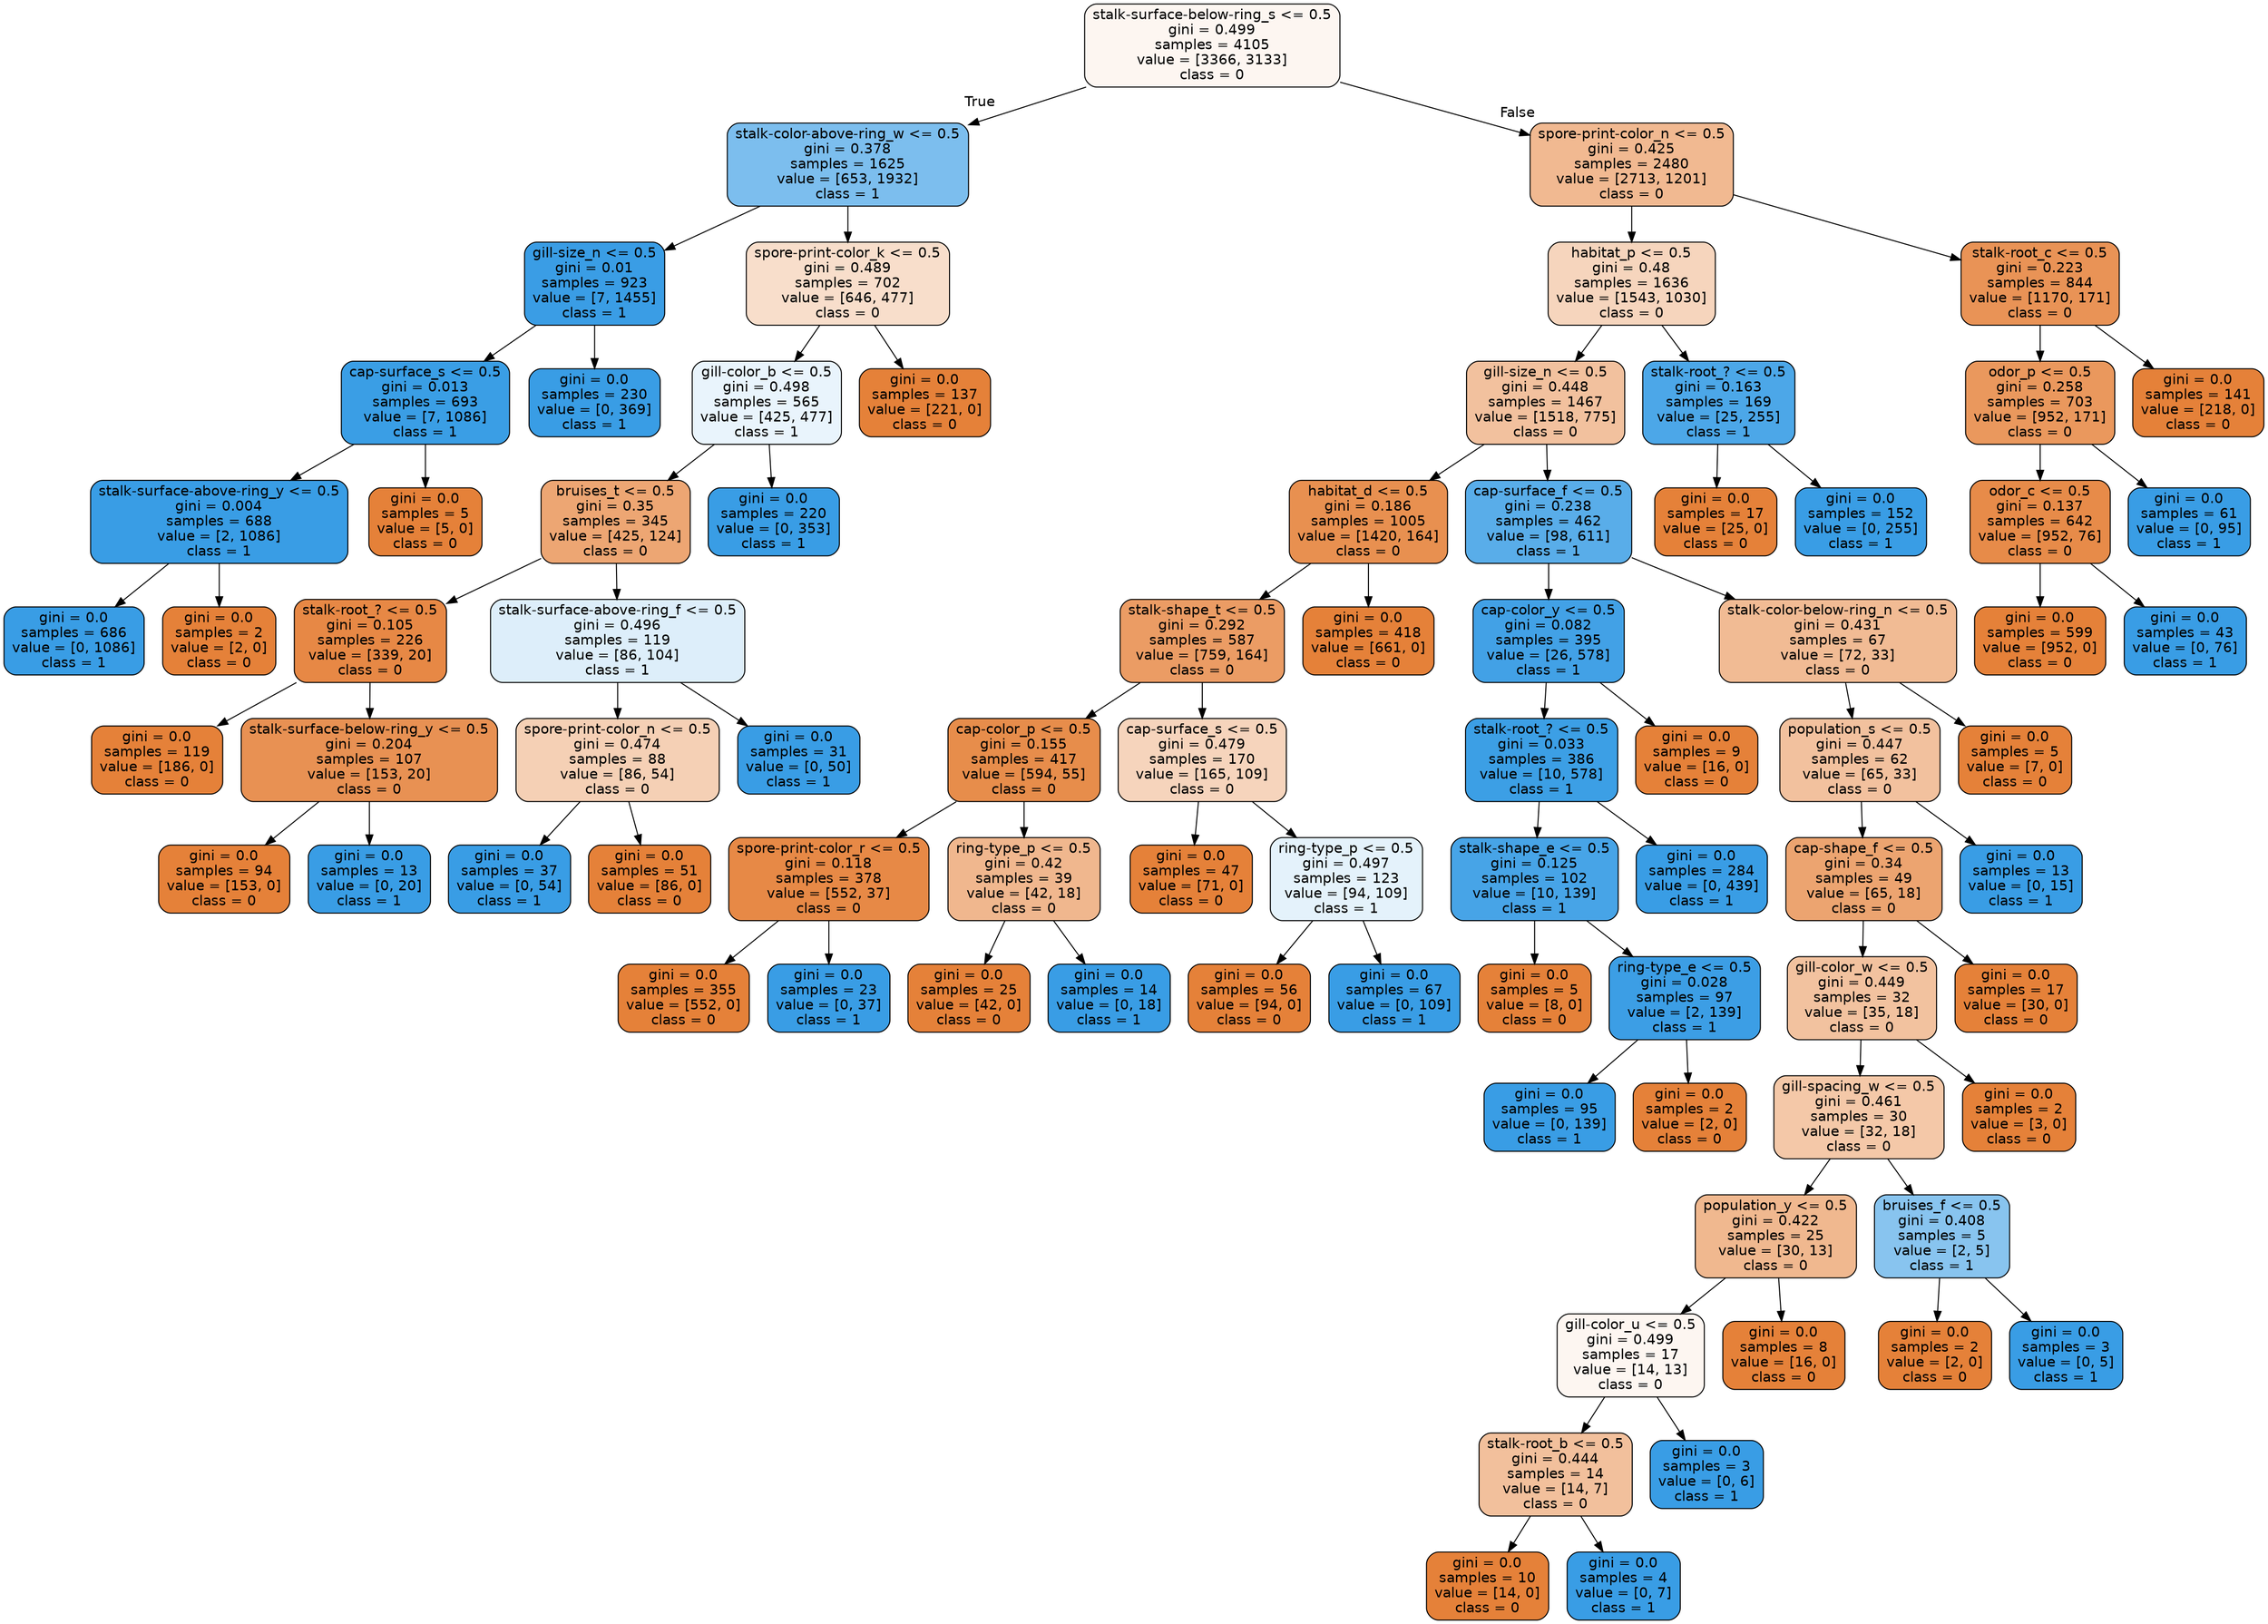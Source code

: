 digraph Tree {
node [shape=box, style="filled, rounded", color="black", fontname="helvetica"] ;
edge [fontname="helvetica"] ;
0 [label="stalk-surface-below-ring_s <= 0.5\ngini = 0.499\nsamples = 4105\nvalue = [3366, 3133]\nclass = 0", fillcolor="#fdf6f1"] ;
1 [label="stalk-color-above-ring_w <= 0.5\ngini = 0.378\nsamples = 1625\nvalue = [653, 1932]\nclass = 1", fillcolor="#7cbeee"] ;
0 -> 1 [labeldistance=2.5, labelangle=45, headlabel="True"] ;
2 [label="gill-size_n <= 0.5\ngini = 0.01\nsamples = 923\nvalue = [7, 1455]\nclass = 1", fillcolor="#3a9de5"] ;
1 -> 2 ;
3 [label="cap-surface_s <= 0.5\ngini = 0.013\nsamples = 693\nvalue = [7, 1086]\nclass = 1", fillcolor="#3a9ee5"] ;
2 -> 3 ;
4 [label="stalk-surface-above-ring_y <= 0.5\ngini = 0.004\nsamples = 688\nvalue = [2, 1086]\nclass = 1", fillcolor="#399de5"] ;
3 -> 4 ;
5 [label="gini = 0.0\nsamples = 686\nvalue = [0, 1086]\nclass = 1", fillcolor="#399de5"] ;
4 -> 5 ;
6 [label="gini = 0.0\nsamples = 2\nvalue = [2, 0]\nclass = 0", fillcolor="#e58139"] ;
4 -> 6 ;
7 [label="gini = 0.0\nsamples = 5\nvalue = [5, 0]\nclass = 0", fillcolor="#e58139"] ;
3 -> 7 ;
8 [label="gini = 0.0\nsamples = 230\nvalue = [0, 369]\nclass = 1", fillcolor="#399de5"] ;
2 -> 8 ;
9 [label="spore-print-color_k <= 0.5\ngini = 0.489\nsamples = 702\nvalue = [646, 477]\nclass = 0", fillcolor="#f8decb"] ;
1 -> 9 ;
10 [label="gill-color_b <= 0.5\ngini = 0.498\nsamples = 565\nvalue = [425, 477]\nclass = 1", fillcolor="#e9f4fc"] ;
9 -> 10 ;
11 [label="bruises_t <= 0.5\ngini = 0.35\nsamples = 345\nvalue = [425, 124]\nclass = 0", fillcolor="#eda673"] ;
10 -> 11 ;
12 [label="stalk-root_? <= 0.5\ngini = 0.105\nsamples = 226\nvalue = [339, 20]\nclass = 0", fillcolor="#e78845"] ;
11 -> 12 ;
13 [label="gini = 0.0\nsamples = 119\nvalue = [186, 0]\nclass = 0", fillcolor="#e58139"] ;
12 -> 13 ;
14 [label="stalk-surface-below-ring_y <= 0.5\ngini = 0.204\nsamples = 107\nvalue = [153, 20]\nclass = 0", fillcolor="#e89153"] ;
12 -> 14 ;
15 [label="gini = 0.0\nsamples = 94\nvalue = [153, 0]\nclass = 0", fillcolor="#e58139"] ;
14 -> 15 ;
16 [label="gini = 0.0\nsamples = 13\nvalue = [0, 20]\nclass = 1", fillcolor="#399de5"] ;
14 -> 16 ;
17 [label="stalk-surface-above-ring_f <= 0.5\ngini = 0.496\nsamples = 119\nvalue = [86, 104]\nclass = 1", fillcolor="#ddeefa"] ;
11 -> 17 ;
18 [label="spore-print-color_n <= 0.5\ngini = 0.474\nsamples = 88\nvalue = [86, 54]\nclass = 0", fillcolor="#f5d0b5"] ;
17 -> 18 ;
19 [label="gini = 0.0\nsamples = 37\nvalue = [0, 54]\nclass = 1", fillcolor="#399de5"] ;
18 -> 19 ;
20 [label="gini = 0.0\nsamples = 51\nvalue = [86, 0]\nclass = 0", fillcolor="#e58139"] ;
18 -> 20 ;
21 [label="gini = 0.0\nsamples = 31\nvalue = [0, 50]\nclass = 1", fillcolor="#399de5"] ;
17 -> 21 ;
22 [label="gini = 0.0\nsamples = 220\nvalue = [0, 353]\nclass = 1", fillcolor="#399de5"] ;
10 -> 22 ;
23 [label="gini = 0.0\nsamples = 137\nvalue = [221, 0]\nclass = 0", fillcolor="#e58139"] ;
9 -> 23 ;
24 [label="spore-print-color_n <= 0.5\ngini = 0.425\nsamples = 2480\nvalue = [2713, 1201]\nclass = 0", fillcolor="#f1b991"] ;
0 -> 24 [labeldistance=2.5, labelangle=-45, headlabel="False"] ;
25 [label="habitat_p <= 0.5\ngini = 0.48\nsamples = 1636\nvalue = [1543, 1030]\nclass = 0", fillcolor="#f6d5bd"] ;
24 -> 25 ;
26 [label="gill-size_n <= 0.5\ngini = 0.448\nsamples = 1467\nvalue = [1518, 775]\nclass = 0", fillcolor="#f2c19e"] ;
25 -> 26 ;
27 [label="habitat_d <= 0.5\ngini = 0.186\nsamples = 1005\nvalue = [1420, 164]\nclass = 0", fillcolor="#e89050"] ;
26 -> 27 ;
28 [label="stalk-shape_t <= 0.5\ngini = 0.292\nsamples = 587\nvalue = [759, 164]\nclass = 0", fillcolor="#eb9c64"] ;
27 -> 28 ;
29 [label="cap-color_p <= 0.5\ngini = 0.155\nsamples = 417\nvalue = [594, 55]\nclass = 0", fillcolor="#e78d4b"] ;
28 -> 29 ;
30 [label="spore-print-color_r <= 0.5\ngini = 0.118\nsamples = 378\nvalue = [552, 37]\nclass = 0", fillcolor="#e78946"] ;
29 -> 30 ;
31 [label="gini = 0.0\nsamples = 355\nvalue = [552, 0]\nclass = 0", fillcolor="#e58139"] ;
30 -> 31 ;
32 [label="gini = 0.0\nsamples = 23\nvalue = [0, 37]\nclass = 1", fillcolor="#399de5"] ;
30 -> 32 ;
33 [label="ring-type_p <= 0.5\ngini = 0.42\nsamples = 39\nvalue = [42, 18]\nclass = 0", fillcolor="#f0b78e"] ;
29 -> 33 ;
34 [label="gini = 0.0\nsamples = 25\nvalue = [42, 0]\nclass = 0", fillcolor="#e58139"] ;
33 -> 34 ;
35 [label="gini = 0.0\nsamples = 14\nvalue = [0, 18]\nclass = 1", fillcolor="#399de5"] ;
33 -> 35 ;
36 [label="cap-surface_s <= 0.5\ngini = 0.479\nsamples = 170\nvalue = [165, 109]\nclass = 0", fillcolor="#f6d4bc"] ;
28 -> 36 ;
37 [label="gini = 0.0\nsamples = 47\nvalue = [71, 0]\nclass = 0", fillcolor="#e58139"] ;
36 -> 37 ;
38 [label="ring-type_p <= 0.5\ngini = 0.497\nsamples = 123\nvalue = [94, 109]\nclass = 1", fillcolor="#e4f2fb"] ;
36 -> 38 ;
39 [label="gini = 0.0\nsamples = 56\nvalue = [94, 0]\nclass = 0", fillcolor="#e58139"] ;
38 -> 39 ;
40 [label="gini = 0.0\nsamples = 67\nvalue = [0, 109]\nclass = 1", fillcolor="#399de5"] ;
38 -> 40 ;
41 [label="gini = 0.0\nsamples = 418\nvalue = [661, 0]\nclass = 0", fillcolor="#e58139"] ;
27 -> 41 ;
42 [label="cap-surface_f <= 0.5\ngini = 0.238\nsamples = 462\nvalue = [98, 611]\nclass = 1", fillcolor="#59ade9"] ;
26 -> 42 ;
43 [label="cap-color_y <= 0.5\ngini = 0.082\nsamples = 395\nvalue = [26, 578]\nclass = 1", fillcolor="#42a1e6"] ;
42 -> 43 ;
44 [label="stalk-root_? <= 0.5\ngini = 0.033\nsamples = 386\nvalue = [10, 578]\nclass = 1", fillcolor="#3c9fe5"] ;
43 -> 44 ;
45 [label="stalk-shape_e <= 0.5\ngini = 0.125\nsamples = 102\nvalue = [10, 139]\nclass = 1", fillcolor="#47a4e7"] ;
44 -> 45 ;
46 [label="gini = 0.0\nsamples = 5\nvalue = [8, 0]\nclass = 0", fillcolor="#e58139"] ;
45 -> 46 ;
47 [label="ring-type_e <= 0.5\ngini = 0.028\nsamples = 97\nvalue = [2, 139]\nclass = 1", fillcolor="#3c9ee5"] ;
45 -> 47 ;
48 [label="gini = 0.0\nsamples = 95\nvalue = [0, 139]\nclass = 1", fillcolor="#399de5"] ;
47 -> 48 ;
49 [label="gini = 0.0\nsamples = 2\nvalue = [2, 0]\nclass = 0", fillcolor="#e58139"] ;
47 -> 49 ;
50 [label="gini = 0.0\nsamples = 284\nvalue = [0, 439]\nclass = 1", fillcolor="#399de5"] ;
44 -> 50 ;
51 [label="gini = 0.0\nsamples = 9\nvalue = [16, 0]\nclass = 0", fillcolor="#e58139"] ;
43 -> 51 ;
52 [label="stalk-color-below-ring_n <= 0.5\ngini = 0.431\nsamples = 67\nvalue = [72, 33]\nclass = 0", fillcolor="#f1bb94"] ;
42 -> 52 ;
53 [label="population_s <= 0.5\ngini = 0.447\nsamples = 62\nvalue = [65, 33]\nclass = 0", fillcolor="#f2c19e"] ;
52 -> 53 ;
54 [label="cap-shape_f <= 0.5\ngini = 0.34\nsamples = 49\nvalue = [65, 18]\nclass = 0", fillcolor="#eca470"] ;
53 -> 54 ;
55 [label="gill-color_w <= 0.5\ngini = 0.449\nsamples = 32\nvalue = [35, 18]\nclass = 0", fillcolor="#f2c29f"] ;
54 -> 55 ;
56 [label="gill-spacing_w <= 0.5\ngini = 0.461\nsamples = 30\nvalue = [32, 18]\nclass = 0", fillcolor="#f4c8a8"] ;
55 -> 56 ;
57 [label="population_y <= 0.5\ngini = 0.422\nsamples = 25\nvalue = [30, 13]\nclass = 0", fillcolor="#f0b88f"] ;
56 -> 57 ;
58 [label="gill-color_u <= 0.5\ngini = 0.499\nsamples = 17\nvalue = [14, 13]\nclass = 0", fillcolor="#fdf6f1"] ;
57 -> 58 ;
59 [label="stalk-root_b <= 0.5\ngini = 0.444\nsamples = 14\nvalue = [14, 7]\nclass = 0", fillcolor="#f2c09c"] ;
58 -> 59 ;
60 [label="gini = 0.0\nsamples = 10\nvalue = [14, 0]\nclass = 0", fillcolor="#e58139"] ;
59 -> 60 ;
61 [label="gini = 0.0\nsamples = 4\nvalue = [0, 7]\nclass = 1", fillcolor="#399de5"] ;
59 -> 61 ;
62 [label="gini = 0.0\nsamples = 3\nvalue = [0, 6]\nclass = 1", fillcolor="#399de5"] ;
58 -> 62 ;
63 [label="gini = 0.0\nsamples = 8\nvalue = [16, 0]\nclass = 0", fillcolor="#e58139"] ;
57 -> 63 ;
64 [label="bruises_f <= 0.5\ngini = 0.408\nsamples = 5\nvalue = [2, 5]\nclass = 1", fillcolor="#88c4ef"] ;
56 -> 64 ;
65 [label="gini = 0.0\nsamples = 2\nvalue = [2, 0]\nclass = 0", fillcolor="#e58139"] ;
64 -> 65 ;
66 [label="gini = 0.0\nsamples = 3\nvalue = [0, 5]\nclass = 1", fillcolor="#399de5"] ;
64 -> 66 ;
67 [label="gini = 0.0\nsamples = 2\nvalue = [3, 0]\nclass = 0", fillcolor="#e58139"] ;
55 -> 67 ;
68 [label="gini = 0.0\nsamples = 17\nvalue = [30, 0]\nclass = 0", fillcolor="#e58139"] ;
54 -> 68 ;
69 [label="gini = 0.0\nsamples = 13\nvalue = [0, 15]\nclass = 1", fillcolor="#399de5"] ;
53 -> 69 ;
70 [label="gini = 0.0\nsamples = 5\nvalue = [7, 0]\nclass = 0", fillcolor="#e58139"] ;
52 -> 70 ;
71 [label="stalk-root_? <= 0.5\ngini = 0.163\nsamples = 169\nvalue = [25, 255]\nclass = 1", fillcolor="#4ca7e8"] ;
25 -> 71 ;
72 [label="gini = 0.0\nsamples = 17\nvalue = [25, 0]\nclass = 0", fillcolor="#e58139"] ;
71 -> 72 ;
73 [label="gini = 0.0\nsamples = 152\nvalue = [0, 255]\nclass = 1", fillcolor="#399de5"] ;
71 -> 73 ;
74 [label="stalk-root_c <= 0.5\ngini = 0.223\nsamples = 844\nvalue = [1170, 171]\nclass = 0", fillcolor="#e99356"] ;
24 -> 74 ;
75 [label="odor_p <= 0.5\ngini = 0.258\nsamples = 703\nvalue = [952, 171]\nclass = 0", fillcolor="#ea985d"] ;
74 -> 75 ;
76 [label="odor_c <= 0.5\ngini = 0.137\nsamples = 642\nvalue = [952, 76]\nclass = 0", fillcolor="#e78b49"] ;
75 -> 76 ;
77 [label="gini = 0.0\nsamples = 599\nvalue = [952, 0]\nclass = 0", fillcolor="#e58139"] ;
76 -> 77 ;
78 [label="gini = 0.0\nsamples = 43\nvalue = [0, 76]\nclass = 1", fillcolor="#399de5"] ;
76 -> 78 ;
79 [label="gini = 0.0\nsamples = 61\nvalue = [0, 95]\nclass = 1", fillcolor="#399de5"] ;
75 -> 79 ;
80 [label="gini = 0.0\nsamples = 141\nvalue = [218, 0]\nclass = 0", fillcolor="#e58139"] ;
74 -> 80 ;
}